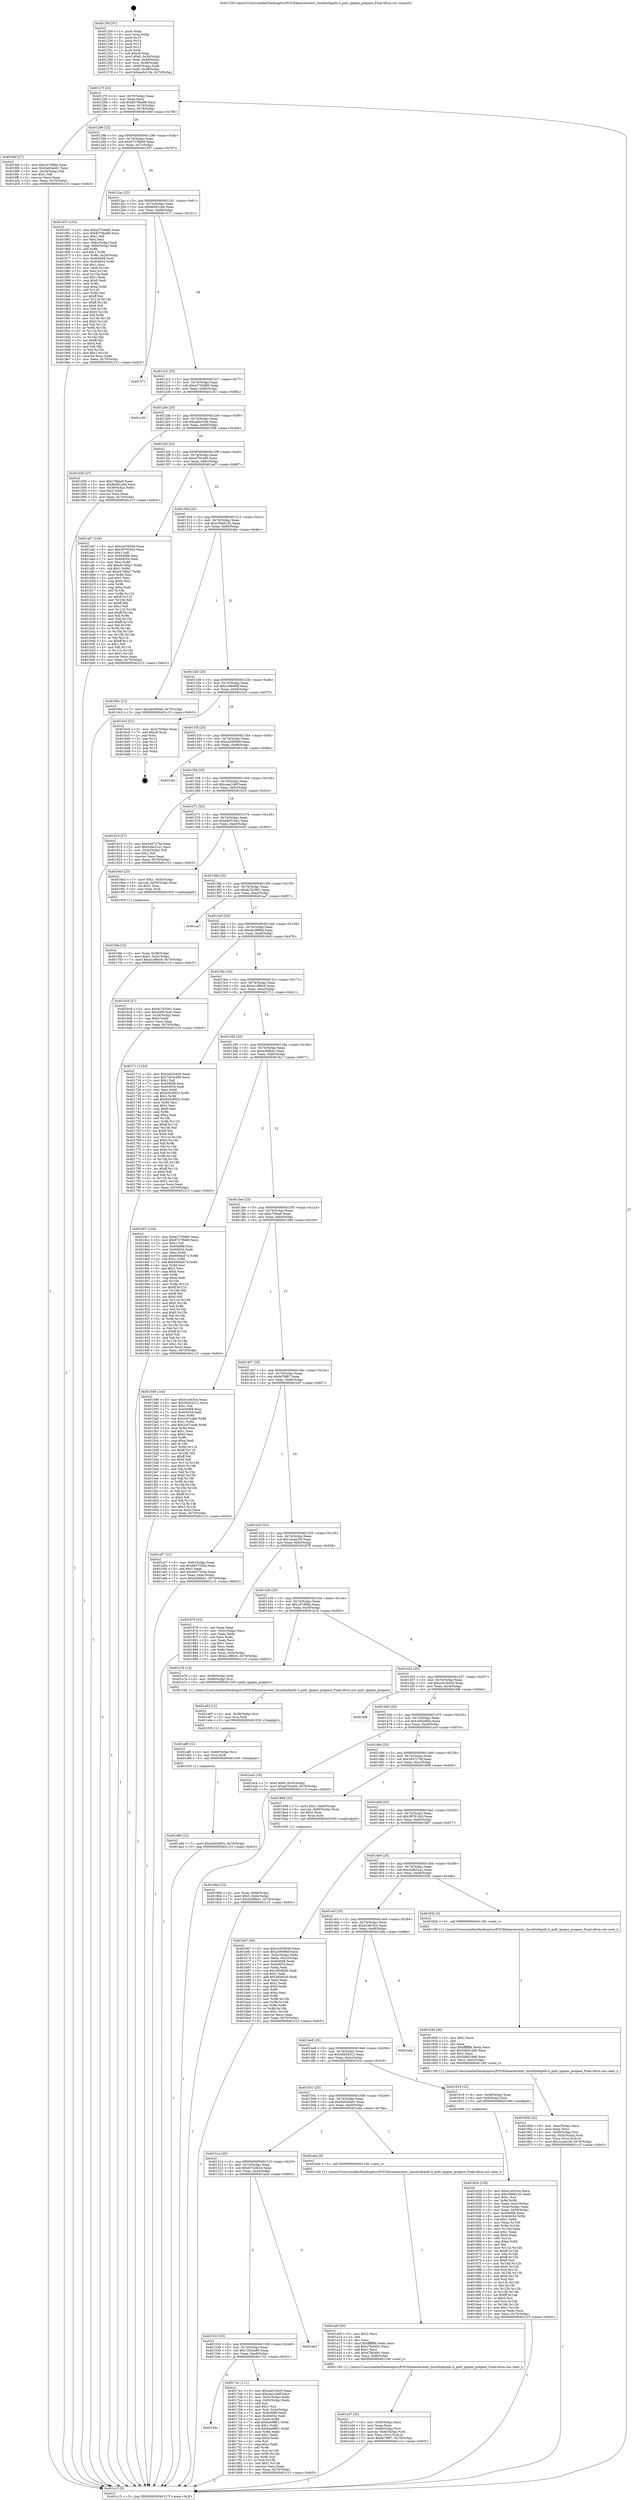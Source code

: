 digraph "0x401250" {
  label = "0x401250 (/mnt/c/Users/mathe/Desktop/tcc/POCII/binaries/extr_linuxfsnfspnfs.h_pnfs_lgopen_prepare_Final-ollvm.out::main(0))"
  labelloc = "t"
  node[shape=record]

  Entry [label="",width=0.3,height=0.3,shape=circle,fillcolor=black,style=filled]
  "0x40127f" [label="{
     0x40127f [23]\l
     | [instrs]\l
     &nbsp;&nbsp;0x40127f \<+3\>: mov -0x70(%rbp),%eax\l
     &nbsp;&nbsp;0x401282 \<+2\>: mov %eax,%ecx\l
     &nbsp;&nbsp;0x401284 \<+6\>: sub $0x8379ba98,%ecx\l
     &nbsp;&nbsp;0x40128a \<+3\>: mov %eax,-0x74(%rbp)\l
     &nbsp;&nbsp;0x40128d \<+3\>: mov %ecx,-0x78(%rbp)\l
     &nbsp;&nbsp;0x401290 \<+6\>: je 00000000004019ef \<main+0x79f\>\l
  }"]
  "0x4019ef" [label="{
     0x4019ef [27]\l
     | [instrs]\l
     &nbsp;&nbsp;0x4019ef \<+5\>: mov $0x1d7dfbfe,%eax\l
     &nbsp;&nbsp;0x4019f4 \<+5\>: mov $0x5a63edd1,%ecx\l
     &nbsp;&nbsp;0x4019f9 \<+3\>: mov -0x2d(%rbp),%dl\l
     &nbsp;&nbsp;0x4019fc \<+3\>: test $0x1,%dl\l
     &nbsp;&nbsp;0x4019ff \<+3\>: cmovne %ecx,%eax\l
     &nbsp;&nbsp;0x401a02 \<+3\>: mov %eax,-0x70(%rbp)\l
     &nbsp;&nbsp;0x401a05 \<+5\>: jmp 0000000000401c15 \<main+0x9c5\>\l
  }"]
  "0x401296" [label="{
     0x401296 [22]\l
     | [instrs]\l
     &nbsp;&nbsp;0x401296 \<+5\>: jmp 000000000040129b \<main+0x4b\>\l
     &nbsp;&nbsp;0x40129b \<+3\>: mov -0x74(%rbp),%eax\l
     &nbsp;&nbsp;0x40129e \<+5\>: sub $0x87378b69,%eax\l
     &nbsp;&nbsp;0x4012a3 \<+3\>: mov %eax,-0x7c(%rbp)\l
     &nbsp;&nbsp;0x4012a6 \<+6\>: je 0000000000401957 \<main+0x707\>\l
  }"]
  Exit [label="",width=0.3,height=0.3,shape=circle,fillcolor=black,style=filled,peripheries=2]
  "0x401957" [label="{
     0x401957 [152]\l
     | [instrs]\l
     &nbsp;&nbsp;0x401957 \<+5\>: mov $0xa3750d85,%eax\l
     &nbsp;&nbsp;0x40195c \<+5\>: mov $0x8379ba98,%ecx\l
     &nbsp;&nbsp;0x401961 \<+2\>: mov $0x1,%dl\l
     &nbsp;&nbsp;0x401963 \<+2\>: xor %esi,%esi\l
     &nbsp;&nbsp;0x401965 \<+3\>: mov -0x6c(%rbp),%edi\l
     &nbsp;&nbsp;0x401968 \<+3\>: cmp -0x60(%rbp),%edi\l
     &nbsp;&nbsp;0x40196b \<+4\>: setl %r8b\l
     &nbsp;&nbsp;0x40196f \<+4\>: and $0x1,%r8b\l
     &nbsp;&nbsp;0x401973 \<+4\>: mov %r8b,-0x2d(%rbp)\l
     &nbsp;&nbsp;0x401977 \<+7\>: mov 0x404068,%edi\l
     &nbsp;&nbsp;0x40197e \<+8\>: mov 0x404054,%r9d\l
     &nbsp;&nbsp;0x401986 \<+3\>: sub $0x1,%esi\l
     &nbsp;&nbsp;0x401989 \<+3\>: mov %edi,%r10d\l
     &nbsp;&nbsp;0x40198c \<+3\>: add %esi,%r10d\l
     &nbsp;&nbsp;0x40198f \<+4\>: imul %r10d,%edi\l
     &nbsp;&nbsp;0x401993 \<+3\>: and $0x1,%edi\l
     &nbsp;&nbsp;0x401996 \<+3\>: cmp $0x0,%edi\l
     &nbsp;&nbsp;0x401999 \<+4\>: sete %r8b\l
     &nbsp;&nbsp;0x40199d \<+4\>: cmp $0xa,%r9d\l
     &nbsp;&nbsp;0x4019a1 \<+4\>: setl %r11b\l
     &nbsp;&nbsp;0x4019a5 \<+3\>: mov %r8b,%bl\l
     &nbsp;&nbsp;0x4019a8 \<+3\>: xor $0xff,%bl\l
     &nbsp;&nbsp;0x4019ab \<+3\>: mov %r11b,%r14b\l
     &nbsp;&nbsp;0x4019ae \<+4\>: xor $0xff,%r14b\l
     &nbsp;&nbsp;0x4019b2 \<+3\>: xor $0x0,%dl\l
     &nbsp;&nbsp;0x4019b5 \<+3\>: mov %bl,%r15b\l
     &nbsp;&nbsp;0x4019b8 \<+4\>: and $0x0,%r15b\l
     &nbsp;&nbsp;0x4019bc \<+3\>: and %dl,%r8b\l
     &nbsp;&nbsp;0x4019bf \<+3\>: mov %r14b,%r12b\l
     &nbsp;&nbsp;0x4019c2 \<+4\>: and $0x0,%r12b\l
     &nbsp;&nbsp;0x4019c6 \<+3\>: and %dl,%r11b\l
     &nbsp;&nbsp;0x4019c9 \<+3\>: or %r8b,%r15b\l
     &nbsp;&nbsp;0x4019cc \<+3\>: or %r11b,%r12b\l
     &nbsp;&nbsp;0x4019cf \<+3\>: xor %r12b,%r15b\l
     &nbsp;&nbsp;0x4019d2 \<+3\>: or %r14b,%bl\l
     &nbsp;&nbsp;0x4019d5 \<+3\>: xor $0xff,%bl\l
     &nbsp;&nbsp;0x4019d8 \<+3\>: or $0x0,%dl\l
     &nbsp;&nbsp;0x4019db \<+2\>: and %dl,%bl\l
     &nbsp;&nbsp;0x4019dd \<+3\>: or %bl,%r15b\l
     &nbsp;&nbsp;0x4019e0 \<+4\>: test $0x1,%r15b\l
     &nbsp;&nbsp;0x4019e4 \<+3\>: cmovne %ecx,%eax\l
     &nbsp;&nbsp;0x4019e7 \<+3\>: mov %eax,-0x70(%rbp)\l
     &nbsp;&nbsp;0x4019ea \<+5\>: jmp 0000000000401c15 \<main+0x9c5\>\l
  }"]
  "0x4012ac" [label="{
     0x4012ac [22]\l
     | [instrs]\l
     &nbsp;&nbsp;0x4012ac \<+5\>: jmp 00000000004012b1 \<main+0x61\>\l
     &nbsp;&nbsp;0x4012b1 \<+3\>: mov -0x74(%rbp),%eax\l
     &nbsp;&nbsp;0x4012b4 \<+5\>: sub $0x8e581cbd,%eax\l
     &nbsp;&nbsp;0x4012b9 \<+3\>: mov %eax,-0x80(%rbp)\l
     &nbsp;&nbsp;0x4012bc \<+6\>: je 0000000000401571 \<main+0x321\>\l
  }"]
  "0x401a9b" [label="{
     0x401a9b [12]\l
     | [instrs]\l
     &nbsp;&nbsp;0x401a9b \<+7\>: movl $0x2e92d65e,-0x70(%rbp)\l
     &nbsp;&nbsp;0x401aa2 \<+5\>: jmp 0000000000401c15 \<main+0x9c5\>\l
  }"]
  "0x401571" [label="{
     0x401571\l
  }", style=dashed]
  "0x4012c2" [label="{
     0x4012c2 [25]\l
     | [instrs]\l
     &nbsp;&nbsp;0x4012c2 \<+5\>: jmp 00000000004012c7 \<main+0x77\>\l
     &nbsp;&nbsp;0x4012c7 \<+3\>: mov -0x74(%rbp),%eax\l
     &nbsp;&nbsp;0x4012ca \<+5\>: sub $0xa3750d85,%eax\l
     &nbsp;&nbsp;0x4012cf \<+6\>: mov %eax,-0x84(%rbp)\l
     &nbsp;&nbsp;0x4012d5 \<+6\>: je 0000000000401c02 \<main+0x9b2\>\l
  }"]
  "0x401a8f" [label="{
     0x401a8f [12]\l
     | [instrs]\l
     &nbsp;&nbsp;0x401a8f \<+4\>: mov -0x68(%rbp),%rsi\l
     &nbsp;&nbsp;0x401a93 \<+3\>: mov %rsi,%rdi\l
     &nbsp;&nbsp;0x401a96 \<+5\>: call 0000000000401030 \<free@plt\>\l
     | [calls]\l
     &nbsp;&nbsp;0x401030 \{1\} (unknown)\l
  }"]
  "0x401c02" [label="{
     0x401c02\l
  }", style=dashed]
  "0x4012db" [label="{
     0x4012db [25]\l
     | [instrs]\l
     &nbsp;&nbsp;0x4012db \<+5\>: jmp 00000000004012e0 \<main+0x90\>\l
     &nbsp;&nbsp;0x4012e0 \<+3\>: mov -0x74(%rbp),%eax\l
     &nbsp;&nbsp;0x4012e3 \<+5\>: sub $0xae0c01fa,%eax\l
     &nbsp;&nbsp;0x4012e8 \<+6\>: mov %eax,-0x88(%rbp)\l
     &nbsp;&nbsp;0x4012ee \<+6\>: je 0000000000401556 \<main+0x306\>\l
  }"]
  "0x401a83" [label="{
     0x401a83 [12]\l
     | [instrs]\l
     &nbsp;&nbsp;0x401a83 \<+4\>: mov -0x58(%rbp),%rsi\l
     &nbsp;&nbsp;0x401a87 \<+3\>: mov %rsi,%rdi\l
     &nbsp;&nbsp;0x401a8a \<+5\>: call 0000000000401030 \<free@plt\>\l
     | [calls]\l
     &nbsp;&nbsp;0x401030 \{1\} (unknown)\l
  }"]
  "0x401556" [label="{
     0x401556 [27]\l
     | [instrs]\l
     &nbsp;&nbsp;0x401556 \<+5\>: mov $0xc7fdea9,%eax\l
     &nbsp;&nbsp;0x40155b \<+5\>: mov $0x8e581cbd,%ecx\l
     &nbsp;&nbsp;0x401560 \<+3\>: mov -0x38(%rbp),%edx\l
     &nbsp;&nbsp;0x401563 \<+3\>: cmp $0x2,%edx\l
     &nbsp;&nbsp;0x401566 \<+3\>: cmovne %ecx,%eax\l
     &nbsp;&nbsp;0x401569 \<+3\>: mov %eax,-0x70(%rbp)\l
     &nbsp;&nbsp;0x40156c \<+5\>: jmp 0000000000401c15 \<main+0x9c5\>\l
  }"]
  "0x4012f4" [label="{
     0x4012f4 [25]\l
     | [instrs]\l
     &nbsp;&nbsp;0x4012f4 \<+5\>: jmp 00000000004012f9 \<main+0xa9\>\l
     &nbsp;&nbsp;0x4012f9 \<+3\>: mov -0x74(%rbp),%eax\l
     &nbsp;&nbsp;0x4012fc \<+5\>: sub $0xaf76c440,%eax\l
     &nbsp;&nbsp;0x401301 \<+6\>: mov %eax,-0x8c(%rbp)\l
     &nbsp;&nbsp;0x401307 \<+6\>: je 0000000000401ad7 \<main+0x887\>\l
  }"]
  "0x401c15" [label="{
     0x401c15 [5]\l
     | [instrs]\l
     &nbsp;&nbsp;0x401c15 \<+5\>: jmp 000000000040127f \<main+0x2f\>\l
  }"]
  "0x401250" [label="{
     0x401250 [47]\l
     | [instrs]\l
     &nbsp;&nbsp;0x401250 \<+1\>: push %rbp\l
     &nbsp;&nbsp;0x401251 \<+3\>: mov %rsp,%rbp\l
     &nbsp;&nbsp;0x401254 \<+2\>: push %r15\l
     &nbsp;&nbsp;0x401256 \<+2\>: push %r14\l
     &nbsp;&nbsp;0x401258 \<+2\>: push %r13\l
     &nbsp;&nbsp;0x40125a \<+2\>: push %r12\l
     &nbsp;&nbsp;0x40125c \<+1\>: push %rbx\l
     &nbsp;&nbsp;0x40125d \<+7\>: sub $0xc8,%rsp\l
     &nbsp;&nbsp;0x401264 \<+7\>: movl $0x0,-0x3c(%rbp)\l
     &nbsp;&nbsp;0x40126b \<+3\>: mov %edi,-0x40(%rbp)\l
     &nbsp;&nbsp;0x40126e \<+4\>: mov %rsi,-0x48(%rbp)\l
     &nbsp;&nbsp;0x401272 \<+3\>: mov -0x40(%rbp),%edi\l
     &nbsp;&nbsp;0x401275 \<+3\>: mov %edi,-0x38(%rbp)\l
     &nbsp;&nbsp;0x401278 \<+7\>: movl $0xae0c01fa,-0x70(%rbp)\l
  }"]
  "0x401a37" [label="{
     0x401a37 [32]\l
     | [instrs]\l
     &nbsp;&nbsp;0x401a37 \<+6\>: mov -0xf0(%rbp),%ecx\l
     &nbsp;&nbsp;0x401a3d \<+3\>: imul %eax,%ecx\l
     &nbsp;&nbsp;0x401a40 \<+4\>: mov -0x68(%rbp),%rsi\l
     &nbsp;&nbsp;0x401a44 \<+4\>: movslq -0x6c(%rbp),%rdi\l
     &nbsp;&nbsp;0x401a48 \<+3\>: mov %ecx,(%rsi,%rdi,4)\l
     &nbsp;&nbsp;0x401a4b \<+7\>: movl $0xfe79f87,-0x70(%rbp)\l
     &nbsp;&nbsp;0x401a52 \<+5\>: jmp 0000000000401c15 \<main+0x9c5\>\l
  }"]
  "0x401ad7" [label="{
     0x401ad7 [144]\l
     | [instrs]\l
     &nbsp;&nbsp;0x401ad7 \<+5\>: mov $0xce559549,%eax\l
     &nbsp;&nbsp;0x401adc \<+5\>: mov $0x397810c0,%ecx\l
     &nbsp;&nbsp;0x401ae1 \<+2\>: mov $0x1,%dl\l
     &nbsp;&nbsp;0x401ae3 \<+7\>: mov 0x404068,%esi\l
     &nbsp;&nbsp;0x401aea \<+7\>: mov 0x404054,%edi\l
     &nbsp;&nbsp;0x401af1 \<+3\>: mov %esi,%r8d\l
     &nbsp;&nbsp;0x401af4 \<+7\>: add $0xcb7efda7,%r8d\l
     &nbsp;&nbsp;0x401afb \<+4\>: sub $0x1,%r8d\l
     &nbsp;&nbsp;0x401aff \<+7\>: sub $0xcb7efda7,%r8d\l
     &nbsp;&nbsp;0x401b06 \<+4\>: imul %r8d,%esi\l
     &nbsp;&nbsp;0x401b0a \<+3\>: and $0x1,%esi\l
     &nbsp;&nbsp;0x401b0d \<+3\>: cmp $0x0,%esi\l
     &nbsp;&nbsp;0x401b10 \<+4\>: sete %r9b\l
     &nbsp;&nbsp;0x401b14 \<+3\>: cmp $0xa,%edi\l
     &nbsp;&nbsp;0x401b17 \<+4\>: setl %r10b\l
     &nbsp;&nbsp;0x401b1b \<+3\>: mov %r9b,%r11b\l
     &nbsp;&nbsp;0x401b1e \<+4\>: xor $0xff,%r11b\l
     &nbsp;&nbsp;0x401b22 \<+3\>: mov %r10b,%bl\l
     &nbsp;&nbsp;0x401b25 \<+3\>: xor $0xff,%bl\l
     &nbsp;&nbsp;0x401b28 \<+3\>: xor $0x1,%dl\l
     &nbsp;&nbsp;0x401b2b \<+3\>: mov %r11b,%r14b\l
     &nbsp;&nbsp;0x401b2e \<+4\>: and $0xff,%r14b\l
     &nbsp;&nbsp;0x401b32 \<+3\>: and %dl,%r9b\l
     &nbsp;&nbsp;0x401b35 \<+3\>: mov %bl,%r15b\l
     &nbsp;&nbsp;0x401b38 \<+4\>: and $0xff,%r15b\l
     &nbsp;&nbsp;0x401b3c \<+3\>: and %dl,%r10b\l
     &nbsp;&nbsp;0x401b3f \<+3\>: or %r9b,%r14b\l
     &nbsp;&nbsp;0x401b42 \<+3\>: or %r10b,%r15b\l
     &nbsp;&nbsp;0x401b45 \<+3\>: xor %r15b,%r14b\l
     &nbsp;&nbsp;0x401b48 \<+3\>: or %bl,%r11b\l
     &nbsp;&nbsp;0x401b4b \<+4\>: xor $0xff,%r11b\l
     &nbsp;&nbsp;0x401b4f \<+3\>: or $0x1,%dl\l
     &nbsp;&nbsp;0x401b52 \<+3\>: and %dl,%r11b\l
     &nbsp;&nbsp;0x401b55 \<+3\>: or %r11b,%r14b\l
     &nbsp;&nbsp;0x401b58 \<+4\>: test $0x1,%r14b\l
     &nbsp;&nbsp;0x401b5c \<+3\>: cmovne %ecx,%eax\l
     &nbsp;&nbsp;0x401b5f \<+3\>: mov %eax,-0x70(%rbp)\l
     &nbsp;&nbsp;0x401b62 \<+5\>: jmp 0000000000401c15 \<main+0x9c5\>\l
  }"]
  "0x40130d" [label="{
     0x40130d [25]\l
     | [instrs]\l
     &nbsp;&nbsp;0x40130d \<+5\>: jmp 0000000000401312 \<main+0xc2\>\l
     &nbsp;&nbsp;0x401312 \<+3\>: mov -0x74(%rbp),%eax\l
     &nbsp;&nbsp;0x401315 \<+5\>: sub $0xc56b61d2,%eax\l
     &nbsp;&nbsp;0x40131a \<+6\>: mov %eax,-0x90(%rbp)\l
     &nbsp;&nbsp;0x401320 \<+6\>: je 00000000004016bc \<main+0x46c\>\l
  }"]
  "0x401a0f" [label="{
     0x401a0f [40]\l
     | [instrs]\l
     &nbsp;&nbsp;0x401a0f \<+5\>: mov $0x2,%ecx\l
     &nbsp;&nbsp;0x401a14 \<+1\>: cltd\l
     &nbsp;&nbsp;0x401a15 \<+2\>: idiv %ecx\l
     &nbsp;&nbsp;0x401a17 \<+6\>: imul $0xfffffffe,%edx,%ecx\l
     &nbsp;&nbsp;0x401a1d \<+6\>: sub $0xe7fa0491,%ecx\l
     &nbsp;&nbsp;0x401a23 \<+3\>: add $0x1,%ecx\l
     &nbsp;&nbsp;0x401a26 \<+6\>: add $0xe7fa0491,%ecx\l
     &nbsp;&nbsp;0x401a2c \<+6\>: mov %ecx,-0xf0(%rbp)\l
     &nbsp;&nbsp;0x401a32 \<+5\>: call 0000000000401160 \<next_i\>\l
     | [calls]\l
     &nbsp;&nbsp;0x401160 \{1\} (/mnt/c/Users/mathe/Desktop/tcc/POCII/binaries/extr_linuxfsnfspnfs.h_pnfs_lgopen_prepare_Final-ollvm.out::next_i)\l
  }"]
  "0x4016bc" [label="{
     0x4016bc [12]\l
     | [instrs]\l
     &nbsp;&nbsp;0x4016bc \<+7\>: movl $0xddc98f4d,-0x70(%rbp)\l
     &nbsp;&nbsp;0x4016c3 \<+5\>: jmp 0000000000401c15 \<main+0x9c5\>\l
  }"]
  "0x401326" [label="{
     0x401326 [25]\l
     | [instrs]\l
     &nbsp;&nbsp;0x401326 \<+5\>: jmp 000000000040132b \<main+0xdb\>\l
     &nbsp;&nbsp;0x40132b \<+3\>: mov -0x74(%rbp),%eax\l
     &nbsp;&nbsp;0x40132e \<+5\>: sub $0xcc0608df,%eax\l
     &nbsp;&nbsp;0x401333 \<+6\>: mov %eax,-0x94(%rbp)\l
     &nbsp;&nbsp;0x401339 \<+6\>: je 0000000000401bc5 \<main+0x975\>\l
  }"]
  "0x4018b0" [label="{
     0x4018b0 [23]\l
     | [instrs]\l
     &nbsp;&nbsp;0x4018b0 \<+4\>: mov %rax,-0x68(%rbp)\l
     &nbsp;&nbsp;0x4018b4 \<+7\>: movl $0x0,-0x6c(%rbp)\l
     &nbsp;&nbsp;0x4018bb \<+7\>: movl $0x4286b41,-0x70(%rbp)\l
     &nbsp;&nbsp;0x4018c2 \<+5\>: jmp 0000000000401c15 \<main+0x9c5\>\l
  }"]
  "0x401bc5" [label="{
     0x401bc5 [21]\l
     | [instrs]\l
     &nbsp;&nbsp;0x401bc5 \<+3\>: mov -0x2c(%rbp),%eax\l
     &nbsp;&nbsp;0x401bc8 \<+7\>: add $0xc8,%rsp\l
     &nbsp;&nbsp;0x401bcf \<+1\>: pop %rbx\l
     &nbsp;&nbsp;0x401bd0 \<+2\>: pop %r12\l
     &nbsp;&nbsp;0x401bd2 \<+2\>: pop %r13\l
     &nbsp;&nbsp;0x401bd4 \<+2\>: pop %r14\l
     &nbsp;&nbsp;0x401bd6 \<+2\>: pop %r15\l
     &nbsp;&nbsp;0x401bd8 \<+1\>: pop %rbp\l
     &nbsp;&nbsp;0x401bd9 \<+1\>: ret\l
  }"]
  "0x40133f" [label="{
     0x40133f [25]\l
     | [instrs]\l
     &nbsp;&nbsp;0x40133f \<+5\>: jmp 0000000000401344 \<main+0xf4\>\l
     &nbsp;&nbsp;0x401344 \<+3\>: mov -0x74(%rbp),%eax\l
     &nbsp;&nbsp;0x401347 \<+5\>: sub $0xce559549,%eax\l
     &nbsp;&nbsp;0x40134c \<+6\>: mov %eax,-0x98(%rbp)\l
     &nbsp;&nbsp;0x401352 \<+6\>: je 0000000000401c0e \<main+0x9be\>\l
  }"]
  "0x401858" [label="{
     0x401858 [32]\l
     | [instrs]\l
     &nbsp;&nbsp;0x401858 \<+6\>: mov -0xec(%rbp),%ecx\l
     &nbsp;&nbsp;0x40185e \<+3\>: imul %eax,%ecx\l
     &nbsp;&nbsp;0x401861 \<+4\>: mov -0x58(%rbp),%rsi\l
     &nbsp;&nbsp;0x401865 \<+4\>: movslq -0x5c(%rbp),%rdi\l
     &nbsp;&nbsp;0x401869 \<+3\>: mov %ecx,(%rsi,%rdi,4)\l
     &nbsp;&nbsp;0x40186c \<+7\>: movl $0x1acea1fd,-0x70(%rbp)\l
     &nbsp;&nbsp;0x401873 \<+5\>: jmp 0000000000401c15 \<main+0x9c5\>\l
  }"]
  "0x401c0e" [label="{
     0x401c0e\l
  }", style=dashed]
  "0x401358" [label="{
     0x401358 [25]\l
     | [instrs]\l
     &nbsp;&nbsp;0x401358 \<+5\>: jmp 000000000040135d \<main+0x10d\>\l
     &nbsp;&nbsp;0x40135d \<+3\>: mov -0x74(%rbp),%eax\l
     &nbsp;&nbsp;0x401360 \<+5\>: sub $0xceac248f,%eax\l
     &nbsp;&nbsp;0x401365 \<+6\>: mov %eax,-0x9c(%rbp)\l
     &nbsp;&nbsp;0x40136b \<+6\>: je 0000000000401810 \<main+0x5c0\>\l
  }"]
  "0x401830" [label="{
     0x401830 [40]\l
     | [instrs]\l
     &nbsp;&nbsp;0x401830 \<+5\>: mov $0x2,%ecx\l
     &nbsp;&nbsp;0x401835 \<+1\>: cltd\l
     &nbsp;&nbsp;0x401836 \<+2\>: idiv %ecx\l
     &nbsp;&nbsp;0x401838 \<+6\>: imul $0xfffffffe,%edx,%ecx\l
     &nbsp;&nbsp;0x40183e \<+6\>: add $0x5db01a96,%ecx\l
     &nbsp;&nbsp;0x401844 \<+3\>: add $0x1,%ecx\l
     &nbsp;&nbsp;0x401847 \<+6\>: sub $0x5db01a96,%ecx\l
     &nbsp;&nbsp;0x40184d \<+6\>: mov %ecx,-0xec(%rbp)\l
     &nbsp;&nbsp;0x401853 \<+5\>: call 0000000000401160 \<next_i\>\l
     | [calls]\l
     &nbsp;&nbsp;0x401160 \{1\} (/mnt/c/Users/mathe/Desktop/tcc/POCII/binaries/extr_linuxfsnfspnfs.h_pnfs_lgopen_prepare_Final-ollvm.out::next_i)\l
  }"]
  "0x401810" [label="{
     0x401810 [27]\l
     | [instrs]\l
     &nbsp;&nbsp;0x401810 \<+5\>: mov $0x344727bf,%eax\l
     &nbsp;&nbsp;0x401815 \<+5\>: mov $0x3c8e51a1,%ecx\l
     &nbsp;&nbsp;0x40181a \<+3\>: mov -0x2e(%rbp),%dl\l
     &nbsp;&nbsp;0x40181d \<+3\>: test $0x1,%dl\l
     &nbsp;&nbsp;0x401820 \<+3\>: cmovne %ecx,%eax\l
     &nbsp;&nbsp;0x401823 \<+3\>: mov %eax,-0x70(%rbp)\l
     &nbsp;&nbsp;0x401826 \<+5\>: jmp 0000000000401c15 \<main+0x9c5\>\l
  }"]
  "0x401371" [label="{
     0x401371 [25]\l
     | [instrs]\l
     &nbsp;&nbsp;0x401371 \<+5\>: jmp 0000000000401376 \<main+0x126\>\l
     &nbsp;&nbsp;0x401376 \<+3\>: mov -0x74(%rbp),%eax\l
     &nbsp;&nbsp;0x401379 \<+5\>: sub $0xd4051be2,%eax\l
     &nbsp;&nbsp;0x40137e \<+6\>: mov %eax,-0xa0(%rbp)\l
     &nbsp;&nbsp;0x401384 \<+6\>: je 00000000004016e3 \<main+0x493\>\l
  }"]
  "0x40154c" [label="{
     0x40154c\l
  }", style=dashed]
  "0x4016e3" [label="{
     0x4016e3 [23]\l
     | [instrs]\l
     &nbsp;&nbsp;0x4016e3 \<+7\>: movl $0x1,-0x50(%rbp)\l
     &nbsp;&nbsp;0x4016ea \<+4\>: movslq -0x50(%rbp),%rax\l
     &nbsp;&nbsp;0x4016ee \<+4\>: shl $0x2,%rax\l
     &nbsp;&nbsp;0x4016f2 \<+3\>: mov %rax,%rdi\l
     &nbsp;&nbsp;0x4016f5 \<+5\>: call 0000000000401050 \<malloc@plt\>\l
     | [calls]\l
     &nbsp;&nbsp;0x401050 \{1\} (unknown)\l
  }"]
  "0x40138a" [label="{
     0x40138a [25]\l
     | [instrs]\l
     &nbsp;&nbsp;0x40138a \<+5\>: jmp 000000000040138f \<main+0x13f\>\l
     &nbsp;&nbsp;0x40138f \<+3\>: mov -0x74(%rbp),%eax\l
     &nbsp;&nbsp;0x401392 \<+5\>: sub $0xdc7b3581,%eax\l
     &nbsp;&nbsp;0x401397 \<+6\>: mov %eax,-0xa4(%rbp)\l
     &nbsp;&nbsp;0x40139d \<+6\>: je 0000000000401aa7 \<main+0x857\>\l
  }"]
  "0x4017a1" [label="{
     0x4017a1 [111]\l
     | [instrs]\l
     &nbsp;&nbsp;0x4017a1 \<+5\>: mov $0x2a01b420,%eax\l
     &nbsp;&nbsp;0x4017a6 \<+5\>: mov $0xceac248f,%ecx\l
     &nbsp;&nbsp;0x4017ab \<+3\>: mov -0x5c(%rbp),%edx\l
     &nbsp;&nbsp;0x4017ae \<+3\>: cmp -0x50(%rbp),%edx\l
     &nbsp;&nbsp;0x4017b1 \<+4\>: setl %sil\l
     &nbsp;&nbsp;0x4017b5 \<+4\>: and $0x1,%sil\l
     &nbsp;&nbsp;0x4017b9 \<+4\>: mov %sil,-0x2e(%rbp)\l
     &nbsp;&nbsp;0x4017bd \<+7\>: mov 0x404068,%edx\l
     &nbsp;&nbsp;0x4017c4 \<+7\>: mov 0x404054,%edi\l
     &nbsp;&nbsp;0x4017cb \<+3\>: mov %edx,%r8d\l
     &nbsp;&nbsp;0x4017ce \<+7\>: add $0x6ae9ff01,%r8d\l
     &nbsp;&nbsp;0x4017d5 \<+4\>: sub $0x1,%r8d\l
     &nbsp;&nbsp;0x4017d9 \<+7\>: sub $0x6ae9ff01,%r8d\l
     &nbsp;&nbsp;0x4017e0 \<+4\>: imul %r8d,%edx\l
     &nbsp;&nbsp;0x4017e4 \<+3\>: and $0x1,%edx\l
     &nbsp;&nbsp;0x4017e7 \<+3\>: cmp $0x0,%edx\l
     &nbsp;&nbsp;0x4017ea \<+4\>: sete %sil\l
     &nbsp;&nbsp;0x4017ee \<+3\>: cmp $0xa,%edi\l
     &nbsp;&nbsp;0x4017f1 \<+4\>: setl %r9b\l
     &nbsp;&nbsp;0x4017f5 \<+3\>: mov %sil,%r10b\l
     &nbsp;&nbsp;0x4017f8 \<+3\>: and %r9b,%r10b\l
     &nbsp;&nbsp;0x4017fb \<+3\>: xor %r9b,%sil\l
     &nbsp;&nbsp;0x4017fe \<+3\>: or %sil,%r10b\l
     &nbsp;&nbsp;0x401801 \<+4\>: test $0x1,%r10b\l
     &nbsp;&nbsp;0x401805 \<+3\>: cmovne %ecx,%eax\l
     &nbsp;&nbsp;0x401808 \<+3\>: mov %eax,-0x70(%rbp)\l
     &nbsp;&nbsp;0x40180b \<+5\>: jmp 0000000000401c15 \<main+0x9c5\>\l
  }"]
  "0x401aa7" [label="{
     0x401aa7\l
  }", style=dashed]
  "0x4013a3" [label="{
     0x4013a3 [25]\l
     | [instrs]\l
     &nbsp;&nbsp;0x4013a3 \<+5\>: jmp 00000000004013a8 \<main+0x158\>\l
     &nbsp;&nbsp;0x4013a8 \<+3\>: mov -0x74(%rbp),%eax\l
     &nbsp;&nbsp;0x4013ab \<+5\>: sub $0xddc98f4d,%eax\l
     &nbsp;&nbsp;0x4013b0 \<+6\>: mov %eax,-0xa8(%rbp)\l
     &nbsp;&nbsp;0x4013b6 \<+6\>: je 00000000004016c8 \<main+0x478\>\l
  }"]
  "0x401533" [label="{
     0x401533 [25]\l
     | [instrs]\l
     &nbsp;&nbsp;0x401533 \<+5\>: jmp 0000000000401538 \<main+0x2e8\>\l
     &nbsp;&nbsp;0x401538 \<+3\>: mov -0x74(%rbp),%eax\l
     &nbsp;&nbsp;0x40153b \<+5\>: sub $0x7203ca86,%eax\l
     &nbsp;&nbsp;0x401540 \<+6\>: mov %eax,-0xe8(%rbp)\l
     &nbsp;&nbsp;0x401546 \<+6\>: je 00000000004017a1 \<main+0x551\>\l
  }"]
  "0x4016c8" [label="{
     0x4016c8 [27]\l
     | [instrs]\l
     &nbsp;&nbsp;0x4016c8 \<+5\>: mov $0xdc7b3581,%eax\l
     &nbsp;&nbsp;0x4016cd \<+5\>: mov $0xd4051be2,%ecx\l
     &nbsp;&nbsp;0x4016d2 \<+3\>: mov -0x34(%rbp),%edx\l
     &nbsp;&nbsp;0x4016d5 \<+3\>: cmp $0x0,%edx\l
     &nbsp;&nbsp;0x4016d8 \<+3\>: cmove %ecx,%eax\l
     &nbsp;&nbsp;0x4016db \<+3\>: mov %eax,-0x70(%rbp)\l
     &nbsp;&nbsp;0x4016de \<+5\>: jmp 0000000000401c15 \<main+0x9c5\>\l
  }"]
  "0x4013bc" [label="{
     0x4013bc [25]\l
     | [instrs]\l
     &nbsp;&nbsp;0x4013bc \<+5\>: jmp 00000000004013c1 \<main+0x171\>\l
     &nbsp;&nbsp;0x4013c1 \<+3\>: mov -0x74(%rbp),%eax\l
     &nbsp;&nbsp;0x4013c4 \<+5\>: sub $0xe1cf86c6,%eax\l
     &nbsp;&nbsp;0x4013c9 \<+6\>: mov %eax,-0xac(%rbp)\l
     &nbsp;&nbsp;0x4013cf \<+6\>: je 0000000000401711 \<main+0x4c1\>\l
  }"]
  "0x401ab3" [label="{
     0x401ab3\l
  }", style=dashed]
  "0x401711" [label="{
     0x401711 [144]\l
     | [instrs]\l
     &nbsp;&nbsp;0x401711 \<+5\>: mov $0x2a01b420,%eax\l
     &nbsp;&nbsp;0x401716 \<+5\>: mov $0x7203ca86,%ecx\l
     &nbsp;&nbsp;0x40171b \<+2\>: mov $0x1,%dl\l
     &nbsp;&nbsp;0x40171d \<+7\>: mov 0x404068,%esi\l
     &nbsp;&nbsp;0x401724 \<+7\>: mov 0x404054,%edi\l
     &nbsp;&nbsp;0x40172b \<+3\>: mov %esi,%r8d\l
     &nbsp;&nbsp;0x40172e \<+7\>: sub $0x820c8923,%r8d\l
     &nbsp;&nbsp;0x401735 \<+4\>: sub $0x1,%r8d\l
     &nbsp;&nbsp;0x401739 \<+7\>: add $0x820c8923,%r8d\l
     &nbsp;&nbsp;0x401740 \<+4\>: imul %r8d,%esi\l
     &nbsp;&nbsp;0x401744 \<+3\>: and $0x1,%esi\l
     &nbsp;&nbsp;0x401747 \<+3\>: cmp $0x0,%esi\l
     &nbsp;&nbsp;0x40174a \<+4\>: sete %r9b\l
     &nbsp;&nbsp;0x40174e \<+3\>: cmp $0xa,%edi\l
     &nbsp;&nbsp;0x401751 \<+4\>: setl %r10b\l
     &nbsp;&nbsp;0x401755 \<+3\>: mov %r9b,%r11b\l
     &nbsp;&nbsp;0x401758 \<+4\>: xor $0xff,%r11b\l
     &nbsp;&nbsp;0x40175c \<+3\>: mov %r10b,%bl\l
     &nbsp;&nbsp;0x40175f \<+3\>: xor $0xff,%bl\l
     &nbsp;&nbsp;0x401762 \<+3\>: xor $0x0,%dl\l
     &nbsp;&nbsp;0x401765 \<+3\>: mov %r11b,%r14b\l
     &nbsp;&nbsp;0x401768 \<+4\>: and $0x0,%r14b\l
     &nbsp;&nbsp;0x40176c \<+3\>: and %dl,%r9b\l
     &nbsp;&nbsp;0x40176f \<+3\>: mov %bl,%r15b\l
     &nbsp;&nbsp;0x401772 \<+4\>: and $0x0,%r15b\l
     &nbsp;&nbsp;0x401776 \<+3\>: and %dl,%r10b\l
     &nbsp;&nbsp;0x401779 \<+3\>: or %r9b,%r14b\l
     &nbsp;&nbsp;0x40177c \<+3\>: or %r10b,%r15b\l
     &nbsp;&nbsp;0x40177f \<+3\>: xor %r15b,%r14b\l
     &nbsp;&nbsp;0x401782 \<+3\>: or %bl,%r11b\l
     &nbsp;&nbsp;0x401785 \<+4\>: xor $0xff,%r11b\l
     &nbsp;&nbsp;0x401789 \<+3\>: or $0x0,%dl\l
     &nbsp;&nbsp;0x40178c \<+3\>: and %dl,%r11b\l
     &nbsp;&nbsp;0x40178f \<+3\>: or %r11b,%r14b\l
     &nbsp;&nbsp;0x401792 \<+4\>: test $0x1,%r14b\l
     &nbsp;&nbsp;0x401796 \<+3\>: cmovne %ecx,%eax\l
     &nbsp;&nbsp;0x401799 \<+3\>: mov %eax,-0x70(%rbp)\l
     &nbsp;&nbsp;0x40179c \<+5\>: jmp 0000000000401c15 \<main+0x9c5\>\l
  }"]
  "0x4013d5" [label="{
     0x4013d5 [25]\l
     | [instrs]\l
     &nbsp;&nbsp;0x4013d5 \<+5\>: jmp 00000000004013da \<main+0x18a\>\l
     &nbsp;&nbsp;0x4013da \<+3\>: mov -0x74(%rbp),%eax\l
     &nbsp;&nbsp;0x4013dd \<+5\>: sub $0x4286b41,%eax\l
     &nbsp;&nbsp;0x4013e2 \<+6\>: mov %eax,-0xb0(%rbp)\l
     &nbsp;&nbsp;0x4013e8 \<+6\>: je 00000000004018c7 \<main+0x677\>\l
  }"]
  "0x40151a" [label="{
     0x40151a [25]\l
     | [instrs]\l
     &nbsp;&nbsp;0x40151a \<+5\>: jmp 000000000040151f \<main+0x2cf\>\l
     &nbsp;&nbsp;0x40151f \<+3\>: mov -0x74(%rbp),%eax\l
     &nbsp;&nbsp;0x401522 \<+5\>: sub $0x657a3b1d,%eax\l
     &nbsp;&nbsp;0x401527 \<+6\>: mov %eax,-0xe4(%rbp)\l
     &nbsp;&nbsp;0x40152d \<+6\>: je 0000000000401ab3 \<main+0x863\>\l
  }"]
  "0x4018c7" [label="{
     0x4018c7 [144]\l
     | [instrs]\l
     &nbsp;&nbsp;0x4018c7 \<+5\>: mov $0xa3750d85,%eax\l
     &nbsp;&nbsp;0x4018cc \<+5\>: mov $0x87378b69,%ecx\l
     &nbsp;&nbsp;0x4018d1 \<+2\>: mov $0x1,%dl\l
     &nbsp;&nbsp;0x4018d3 \<+7\>: mov 0x404068,%esi\l
     &nbsp;&nbsp;0x4018da \<+7\>: mov 0x404054,%edi\l
     &nbsp;&nbsp;0x4018e1 \<+3\>: mov %esi,%r8d\l
     &nbsp;&nbsp;0x4018e4 \<+7\>: sub $0x600da474,%r8d\l
     &nbsp;&nbsp;0x4018eb \<+4\>: sub $0x1,%r8d\l
     &nbsp;&nbsp;0x4018ef \<+7\>: add $0x600da474,%r8d\l
     &nbsp;&nbsp;0x4018f6 \<+4\>: imul %r8d,%esi\l
     &nbsp;&nbsp;0x4018fa \<+3\>: and $0x1,%esi\l
     &nbsp;&nbsp;0x4018fd \<+3\>: cmp $0x0,%esi\l
     &nbsp;&nbsp;0x401900 \<+4\>: sete %r9b\l
     &nbsp;&nbsp;0x401904 \<+3\>: cmp $0xa,%edi\l
     &nbsp;&nbsp;0x401907 \<+4\>: setl %r10b\l
     &nbsp;&nbsp;0x40190b \<+3\>: mov %r9b,%r11b\l
     &nbsp;&nbsp;0x40190e \<+4\>: xor $0xff,%r11b\l
     &nbsp;&nbsp;0x401912 \<+3\>: mov %r10b,%bl\l
     &nbsp;&nbsp;0x401915 \<+3\>: xor $0xff,%bl\l
     &nbsp;&nbsp;0x401918 \<+3\>: xor $0x0,%dl\l
     &nbsp;&nbsp;0x40191b \<+3\>: mov %r11b,%r14b\l
     &nbsp;&nbsp;0x40191e \<+4\>: and $0x0,%r14b\l
     &nbsp;&nbsp;0x401922 \<+3\>: and %dl,%r9b\l
     &nbsp;&nbsp;0x401925 \<+3\>: mov %bl,%r15b\l
     &nbsp;&nbsp;0x401928 \<+4\>: and $0x0,%r15b\l
     &nbsp;&nbsp;0x40192c \<+3\>: and %dl,%r10b\l
     &nbsp;&nbsp;0x40192f \<+3\>: or %r9b,%r14b\l
     &nbsp;&nbsp;0x401932 \<+3\>: or %r10b,%r15b\l
     &nbsp;&nbsp;0x401935 \<+3\>: xor %r15b,%r14b\l
     &nbsp;&nbsp;0x401938 \<+3\>: or %bl,%r11b\l
     &nbsp;&nbsp;0x40193b \<+4\>: xor $0xff,%r11b\l
     &nbsp;&nbsp;0x40193f \<+3\>: or $0x0,%dl\l
     &nbsp;&nbsp;0x401942 \<+3\>: and %dl,%r11b\l
     &nbsp;&nbsp;0x401945 \<+3\>: or %r11b,%r14b\l
     &nbsp;&nbsp;0x401948 \<+4\>: test $0x1,%r14b\l
     &nbsp;&nbsp;0x40194c \<+3\>: cmovne %ecx,%eax\l
     &nbsp;&nbsp;0x40194f \<+3\>: mov %eax,-0x70(%rbp)\l
     &nbsp;&nbsp;0x401952 \<+5\>: jmp 0000000000401c15 \<main+0x9c5\>\l
  }"]
  "0x4013ee" [label="{
     0x4013ee [25]\l
     | [instrs]\l
     &nbsp;&nbsp;0x4013ee \<+5\>: jmp 00000000004013f3 \<main+0x1a3\>\l
     &nbsp;&nbsp;0x4013f3 \<+3\>: mov -0x74(%rbp),%eax\l
     &nbsp;&nbsp;0x4013f6 \<+5\>: sub $0xc7fdea9,%eax\l
     &nbsp;&nbsp;0x4013fb \<+6\>: mov %eax,-0xb4(%rbp)\l
     &nbsp;&nbsp;0x401401 \<+6\>: je 0000000000401589 \<main+0x339\>\l
  }"]
  "0x401a0a" [label="{
     0x401a0a [5]\l
     | [instrs]\l
     &nbsp;&nbsp;0x401a0a \<+5\>: call 0000000000401160 \<next_i\>\l
     | [calls]\l
     &nbsp;&nbsp;0x401160 \{1\} (/mnt/c/Users/mathe/Desktop/tcc/POCII/binaries/extr_linuxfsnfspnfs.h_pnfs_lgopen_prepare_Final-ollvm.out::next_i)\l
  }"]
  "0x401589" [label="{
     0x401589 [144]\l
     | [instrs]\l
     &nbsp;&nbsp;0x401589 \<+5\>: mov $0x41e0c5ce,%eax\l
     &nbsp;&nbsp;0x40158e \<+5\>: mov $0x56d34312,%ecx\l
     &nbsp;&nbsp;0x401593 \<+2\>: mov $0x1,%dl\l
     &nbsp;&nbsp;0x401595 \<+7\>: mov 0x404068,%esi\l
     &nbsp;&nbsp;0x40159c \<+7\>: mov 0x404054,%edi\l
     &nbsp;&nbsp;0x4015a3 \<+3\>: mov %esi,%r8d\l
     &nbsp;&nbsp;0x4015a6 \<+7\>: sub $0x2c67cabb,%r8d\l
     &nbsp;&nbsp;0x4015ad \<+4\>: sub $0x1,%r8d\l
     &nbsp;&nbsp;0x4015b1 \<+7\>: add $0x2c67cabb,%r8d\l
     &nbsp;&nbsp;0x4015b8 \<+4\>: imul %r8d,%esi\l
     &nbsp;&nbsp;0x4015bc \<+3\>: and $0x1,%esi\l
     &nbsp;&nbsp;0x4015bf \<+3\>: cmp $0x0,%esi\l
     &nbsp;&nbsp;0x4015c2 \<+4\>: sete %r9b\l
     &nbsp;&nbsp;0x4015c6 \<+3\>: cmp $0xa,%edi\l
     &nbsp;&nbsp;0x4015c9 \<+4\>: setl %r10b\l
     &nbsp;&nbsp;0x4015cd \<+3\>: mov %r9b,%r11b\l
     &nbsp;&nbsp;0x4015d0 \<+4\>: xor $0xff,%r11b\l
     &nbsp;&nbsp;0x4015d4 \<+3\>: mov %r10b,%bl\l
     &nbsp;&nbsp;0x4015d7 \<+3\>: xor $0xff,%bl\l
     &nbsp;&nbsp;0x4015da \<+3\>: xor $0x0,%dl\l
     &nbsp;&nbsp;0x4015dd \<+3\>: mov %r11b,%r14b\l
     &nbsp;&nbsp;0x4015e0 \<+4\>: and $0x0,%r14b\l
     &nbsp;&nbsp;0x4015e4 \<+3\>: and %dl,%r9b\l
     &nbsp;&nbsp;0x4015e7 \<+3\>: mov %bl,%r15b\l
     &nbsp;&nbsp;0x4015ea \<+4\>: and $0x0,%r15b\l
     &nbsp;&nbsp;0x4015ee \<+3\>: and %dl,%r10b\l
     &nbsp;&nbsp;0x4015f1 \<+3\>: or %r9b,%r14b\l
     &nbsp;&nbsp;0x4015f4 \<+3\>: or %r10b,%r15b\l
     &nbsp;&nbsp;0x4015f7 \<+3\>: xor %r15b,%r14b\l
     &nbsp;&nbsp;0x4015fa \<+3\>: or %bl,%r11b\l
     &nbsp;&nbsp;0x4015fd \<+4\>: xor $0xff,%r11b\l
     &nbsp;&nbsp;0x401601 \<+3\>: or $0x0,%dl\l
     &nbsp;&nbsp;0x401604 \<+3\>: and %dl,%r11b\l
     &nbsp;&nbsp;0x401607 \<+3\>: or %r11b,%r14b\l
     &nbsp;&nbsp;0x40160a \<+4\>: test $0x1,%r14b\l
     &nbsp;&nbsp;0x40160e \<+3\>: cmovne %ecx,%eax\l
     &nbsp;&nbsp;0x401611 \<+3\>: mov %eax,-0x70(%rbp)\l
     &nbsp;&nbsp;0x401614 \<+5\>: jmp 0000000000401c15 \<main+0x9c5\>\l
  }"]
  "0x401407" [label="{
     0x401407 [25]\l
     | [instrs]\l
     &nbsp;&nbsp;0x401407 \<+5\>: jmp 000000000040140c \<main+0x1bc\>\l
     &nbsp;&nbsp;0x40140c \<+3\>: mov -0x74(%rbp),%eax\l
     &nbsp;&nbsp;0x40140f \<+5\>: sub $0xfe79f87,%eax\l
     &nbsp;&nbsp;0x401414 \<+6\>: mov %eax,-0xb8(%rbp)\l
     &nbsp;&nbsp;0x40141a \<+6\>: je 0000000000401a57 \<main+0x807\>\l
  }"]
  "0x4016fa" [label="{
     0x4016fa [23]\l
     | [instrs]\l
     &nbsp;&nbsp;0x4016fa \<+4\>: mov %rax,-0x58(%rbp)\l
     &nbsp;&nbsp;0x4016fe \<+7\>: movl $0x0,-0x5c(%rbp)\l
     &nbsp;&nbsp;0x401705 \<+7\>: movl $0xe1cf86c6,-0x70(%rbp)\l
     &nbsp;&nbsp;0x40170c \<+5\>: jmp 0000000000401c15 \<main+0x9c5\>\l
  }"]
  "0x401a57" [label="{
     0x401a57 [31]\l
     | [instrs]\l
     &nbsp;&nbsp;0x401a57 \<+3\>: mov -0x6c(%rbp),%eax\l
     &nbsp;&nbsp;0x401a5a \<+5\>: sub $0xd457200a,%eax\l
     &nbsp;&nbsp;0x401a5f \<+3\>: add $0x1,%eax\l
     &nbsp;&nbsp;0x401a62 \<+5\>: add $0xd457200a,%eax\l
     &nbsp;&nbsp;0x401a67 \<+3\>: mov %eax,-0x6c(%rbp)\l
     &nbsp;&nbsp;0x401a6a \<+7\>: movl $0x4286b41,-0x70(%rbp)\l
     &nbsp;&nbsp;0x401a71 \<+5\>: jmp 0000000000401c15 \<main+0x9c5\>\l
  }"]
  "0x401420" [label="{
     0x401420 [25]\l
     | [instrs]\l
     &nbsp;&nbsp;0x401420 \<+5\>: jmp 0000000000401425 \<main+0x1d5\>\l
     &nbsp;&nbsp;0x401425 \<+3\>: mov -0x74(%rbp),%eax\l
     &nbsp;&nbsp;0x401428 \<+5\>: sub $0x1acea1fd,%eax\l
     &nbsp;&nbsp;0x40142d \<+6\>: mov %eax,-0xbc(%rbp)\l
     &nbsp;&nbsp;0x401433 \<+6\>: je 0000000000401878 \<main+0x628\>\l
  }"]
  "0x401626" [label="{
     0x401626 [150]\l
     | [instrs]\l
     &nbsp;&nbsp;0x401626 \<+5\>: mov $0x41e0c5ce,%ecx\l
     &nbsp;&nbsp;0x40162b \<+5\>: mov $0xc56b61d2,%edx\l
     &nbsp;&nbsp;0x401630 \<+3\>: mov $0x1,%sil\l
     &nbsp;&nbsp;0x401633 \<+3\>: xor %r8d,%r8d\l
     &nbsp;&nbsp;0x401636 \<+3\>: mov %eax,-0x4c(%rbp)\l
     &nbsp;&nbsp;0x401639 \<+3\>: mov -0x4c(%rbp),%eax\l
     &nbsp;&nbsp;0x40163c \<+3\>: mov %eax,-0x34(%rbp)\l
     &nbsp;&nbsp;0x40163f \<+7\>: mov 0x404068,%eax\l
     &nbsp;&nbsp;0x401646 \<+8\>: mov 0x404054,%r9d\l
     &nbsp;&nbsp;0x40164e \<+4\>: sub $0x1,%r8d\l
     &nbsp;&nbsp;0x401652 \<+3\>: mov %eax,%r10d\l
     &nbsp;&nbsp;0x401655 \<+3\>: add %r8d,%r10d\l
     &nbsp;&nbsp;0x401658 \<+4\>: imul %r10d,%eax\l
     &nbsp;&nbsp;0x40165c \<+3\>: and $0x1,%eax\l
     &nbsp;&nbsp;0x40165f \<+3\>: cmp $0x0,%eax\l
     &nbsp;&nbsp;0x401662 \<+4\>: sete %r11b\l
     &nbsp;&nbsp;0x401666 \<+4\>: cmp $0xa,%r9d\l
     &nbsp;&nbsp;0x40166a \<+3\>: setl %bl\l
     &nbsp;&nbsp;0x40166d \<+3\>: mov %r11b,%r14b\l
     &nbsp;&nbsp;0x401670 \<+4\>: xor $0xff,%r14b\l
     &nbsp;&nbsp;0x401674 \<+3\>: mov %bl,%r15b\l
     &nbsp;&nbsp;0x401677 \<+4\>: xor $0xff,%r15b\l
     &nbsp;&nbsp;0x40167b \<+4\>: xor $0x0,%sil\l
     &nbsp;&nbsp;0x40167f \<+3\>: mov %r14b,%r12b\l
     &nbsp;&nbsp;0x401682 \<+4\>: and $0x0,%r12b\l
     &nbsp;&nbsp;0x401686 \<+3\>: and %sil,%r11b\l
     &nbsp;&nbsp;0x401689 \<+3\>: mov %r15b,%r13b\l
     &nbsp;&nbsp;0x40168c \<+4\>: and $0x0,%r13b\l
     &nbsp;&nbsp;0x401690 \<+3\>: and %sil,%bl\l
     &nbsp;&nbsp;0x401693 \<+3\>: or %r11b,%r12b\l
     &nbsp;&nbsp;0x401696 \<+3\>: or %bl,%r13b\l
     &nbsp;&nbsp;0x401699 \<+3\>: xor %r13b,%r12b\l
     &nbsp;&nbsp;0x40169c \<+3\>: or %r15b,%r14b\l
     &nbsp;&nbsp;0x40169f \<+4\>: xor $0xff,%r14b\l
     &nbsp;&nbsp;0x4016a3 \<+4\>: or $0x0,%sil\l
     &nbsp;&nbsp;0x4016a7 \<+3\>: and %sil,%r14b\l
     &nbsp;&nbsp;0x4016aa \<+3\>: or %r14b,%r12b\l
     &nbsp;&nbsp;0x4016ad \<+4\>: test $0x1,%r12b\l
     &nbsp;&nbsp;0x4016b1 \<+3\>: cmovne %edx,%ecx\l
     &nbsp;&nbsp;0x4016b4 \<+3\>: mov %ecx,-0x70(%rbp)\l
     &nbsp;&nbsp;0x4016b7 \<+5\>: jmp 0000000000401c15 \<main+0x9c5\>\l
  }"]
  "0x401878" [label="{
     0x401878 [33]\l
     | [instrs]\l
     &nbsp;&nbsp;0x401878 \<+2\>: xor %eax,%eax\l
     &nbsp;&nbsp;0x40187a \<+3\>: mov -0x5c(%rbp),%ecx\l
     &nbsp;&nbsp;0x40187d \<+2\>: mov %eax,%edx\l
     &nbsp;&nbsp;0x40187f \<+2\>: sub %ecx,%edx\l
     &nbsp;&nbsp;0x401881 \<+2\>: mov %eax,%ecx\l
     &nbsp;&nbsp;0x401883 \<+3\>: sub $0x1,%ecx\l
     &nbsp;&nbsp;0x401886 \<+2\>: add %ecx,%edx\l
     &nbsp;&nbsp;0x401888 \<+2\>: sub %edx,%eax\l
     &nbsp;&nbsp;0x40188a \<+3\>: mov %eax,-0x5c(%rbp)\l
     &nbsp;&nbsp;0x40188d \<+7\>: movl $0xe1cf86c6,-0x70(%rbp)\l
     &nbsp;&nbsp;0x401894 \<+5\>: jmp 0000000000401c15 \<main+0x9c5\>\l
  }"]
  "0x401439" [label="{
     0x401439 [25]\l
     | [instrs]\l
     &nbsp;&nbsp;0x401439 \<+5\>: jmp 000000000040143e \<main+0x1ee\>\l
     &nbsp;&nbsp;0x40143e \<+3\>: mov -0x74(%rbp),%eax\l
     &nbsp;&nbsp;0x401441 \<+5\>: sub $0x1d7dfbfe,%eax\l
     &nbsp;&nbsp;0x401446 \<+6\>: mov %eax,-0xc0(%rbp)\l
     &nbsp;&nbsp;0x40144c \<+6\>: je 0000000000401a76 \<main+0x826\>\l
  }"]
  "0x401501" [label="{
     0x401501 [25]\l
     | [instrs]\l
     &nbsp;&nbsp;0x401501 \<+5\>: jmp 0000000000401506 \<main+0x2b6\>\l
     &nbsp;&nbsp;0x401506 \<+3\>: mov -0x74(%rbp),%eax\l
     &nbsp;&nbsp;0x401509 \<+5\>: sub $0x5a63edd1,%eax\l
     &nbsp;&nbsp;0x40150e \<+6\>: mov %eax,-0xe0(%rbp)\l
     &nbsp;&nbsp;0x401514 \<+6\>: je 0000000000401a0a \<main+0x7ba\>\l
  }"]
  "0x401a76" [label="{
     0x401a76 [13]\l
     | [instrs]\l
     &nbsp;&nbsp;0x401a76 \<+4\>: mov -0x58(%rbp),%rdi\l
     &nbsp;&nbsp;0x401a7a \<+4\>: mov -0x68(%rbp),%rsi\l
     &nbsp;&nbsp;0x401a7e \<+5\>: call 0000000000401240 \<pnfs_lgopen_prepare\>\l
     | [calls]\l
     &nbsp;&nbsp;0x401240 \{1\} (/mnt/c/Users/mathe/Desktop/tcc/POCII/binaries/extr_linuxfsnfspnfs.h_pnfs_lgopen_prepare_Final-ollvm.out::pnfs_lgopen_prepare)\l
  }"]
  "0x401452" [label="{
     0x401452 [25]\l
     | [instrs]\l
     &nbsp;&nbsp;0x401452 \<+5\>: jmp 0000000000401457 \<main+0x207\>\l
     &nbsp;&nbsp;0x401457 \<+3\>: mov -0x74(%rbp),%eax\l
     &nbsp;&nbsp;0x40145a \<+5\>: sub $0x2a01b420,%eax\l
     &nbsp;&nbsp;0x40145f \<+6\>: mov %eax,-0xc4(%rbp)\l
     &nbsp;&nbsp;0x401465 \<+6\>: je 0000000000401bf6 \<main+0x9a6\>\l
  }"]
  "0x401619" [label="{
     0x401619 [13]\l
     | [instrs]\l
     &nbsp;&nbsp;0x401619 \<+4\>: mov -0x48(%rbp),%rax\l
     &nbsp;&nbsp;0x40161d \<+4\>: mov 0x8(%rax),%rdi\l
     &nbsp;&nbsp;0x401621 \<+5\>: call 0000000000401060 \<atoi@plt\>\l
     | [calls]\l
     &nbsp;&nbsp;0x401060 \{1\} (unknown)\l
  }"]
  "0x401bf6" [label="{
     0x401bf6\l
  }", style=dashed]
  "0x40146b" [label="{
     0x40146b [25]\l
     | [instrs]\l
     &nbsp;&nbsp;0x40146b \<+5\>: jmp 0000000000401470 \<main+0x220\>\l
     &nbsp;&nbsp;0x401470 \<+3\>: mov -0x74(%rbp),%eax\l
     &nbsp;&nbsp;0x401473 \<+5\>: sub $0x2e92d65e,%eax\l
     &nbsp;&nbsp;0x401478 \<+6\>: mov %eax,-0xc8(%rbp)\l
     &nbsp;&nbsp;0x40147e \<+6\>: je 0000000000401ac4 \<main+0x874\>\l
  }"]
  "0x4014e8" [label="{
     0x4014e8 [25]\l
     | [instrs]\l
     &nbsp;&nbsp;0x4014e8 \<+5\>: jmp 00000000004014ed \<main+0x29d\>\l
     &nbsp;&nbsp;0x4014ed \<+3\>: mov -0x74(%rbp),%eax\l
     &nbsp;&nbsp;0x4014f0 \<+5\>: sub $0x56d34312,%eax\l
     &nbsp;&nbsp;0x4014f5 \<+6\>: mov %eax,-0xdc(%rbp)\l
     &nbsp;&nbsp;0x4014fb \<+6\>: je 0000000000401619 \<main+0x3c9\>\l
  }"]
  "0x401ac4" [label="{
     0x401ac4 [19]\l
     | [instrs]\l
     &nbsp;&nbsp;0x401ac4 \<+7\>: movl $0x0,-0x3c(%rbp)\l
     &nbsp;&nbsp;0x401acb \<+7\>: movl $0xaf76c440,-0x70(%rbp)\l
     &nbsp;&nbsp;0x401ad2 \<+5\>: jmp 0000000000401c15 \<main+0x9c5\>\l
  }"]
  "0x401484" [label="{
     0x401484 [25]\l
     | [instrs]\l
     &nbsp;&nbsp;0x401484 \<+5\>: jmp 0000000000401489 \<main+0x239\>\l
     &nbsp;&nbsp;0x401489 \<+3\>: mov -0x74(%rbp),%eax\l
     &nbsp;&nbsp;0x40148c \<+5\>: sub $0x344727bf,%eax\l
     &nbsp;&nbsp;0x401491 \<+6\>: mov %eax,-0xcc(%rbp)\l
     &nbsp;&nbsp;0x401497 \<+6\>: je 0000000000401899 \<main+0x649\>\l
  }"]
  "0x401bda" [label="{
     0x401bda\l
  }", style=dashed]
  "0x401899" [label="{
     0x401899 [23]\l
     | [instrs]\l
     &nbsp;&nbsp;0x401899 \<+7\>: movl $0x1,-0x60(%rbp)\l
     &nbsp;&nbsp;0x4018a0 \<+4\>: movslq -0x60(%rbp),%rax\l
     &nbsp;&nbsp;0x4018a4 \<+4\>: shl $0x2,%rax\l
     &nbsp;&nbsp;0x4018a8 \<+3\>: mov %rax,%rdi\l
     &nbsp;&nbsp;0x4018ab \<+5\>: call 0000000000401050 \<malloc@plt\>\l
     | [calls]\l
     &nbsp;&nbsp;0x401050 \{1\} (unknown)\l
  }"]
  "0x40149d" [label="{
     0x40149d [25]\l
     | [instrs]\l
     &nbsp;&nbsp;0x40149d \<+5\>: jmp 00000000004014a2 \<main+0x252\>\l
     &nbsp;&nbsp;0x4014a2 \<+3\>: mov -0x74(%rbp),%eax\l
     &nbsp;&nbsp;0x4014a5 \<+5\>: sub $0x397810c0,%eax\l
     &nbsp;&nbsp;0x4014aa \<+6\>: mov %eax,-0xd0(%rbp)\l
     &nbsp;&nbsp;0x4014b0 \<+6\>: je 0000000000401b67 \<main+0x917\>\l
  }"]
  "0x4014cf" [label="{
     0x4014cf [25]\l
     | [instrs]\l
     &nbsp;&nbsp;0x4014cf \<+5\>: jmp 00000000004014d4 \<main+0x284\>\l
     &nbsp;&nbsp;0x4014d4 \<+3\>: mov -0x74(%rbp),%eax\l
     &nbsp;&nbsp;0x4014d7 \<+5\>: sub $0x41e0c5ce,%eax\l
     &nbsp;&nbsp;0x4014dc \<+6\>: mov %eax,-0xd8(%rbp)\l
     &nbsp;&nbsp;0x4014e2 \<+6\>: je 0000000000401bda \<main+0x98a\>\l
  }"]
  "0x401b67" [label="{
     0x401b67 [94]\l
     | [instrs]\l
     &nbsp;&nbsp;0x401b67 \<+5\>: mov $0xce559549,%eax\l
     &nbsp;&nbsp;0x401b6c \<+5\>: mov $0xcc0608df,%ecx\l
     &nbsp;&nbsp;0x401b71 \<+3\>: mov -0x3c(%rbp),%edx\l
     &nbsp;&nbsp;0x401b74 \<+3\>: mov %edx,-0x2c(%rbp)\l
     &nbsp;&nbsp;0x401b77 \<+7\>: mov 0x404068,%edx\l
     &nbsp;&nbsp;0x401b7e \<+7\>: mov 0x404054,%esi\l
     &nbsp;&nbsp;0x401b85 \<+2\>: mov %edx,%edi\l
     &nbsp;&nbsp;0x401b87 \<+6\>: sub $0x385d030,%edi\l
     &nbsp;&nbsp;0x401b8d \<+3\>: sub $0x1,%edi\l
     &nbsp;&nbsp;0x401b90 \<+6\>: add $0x385d030,%edi\l
     &nbsp;&nbsp;0x401b96 \<+3\>: imul %edi,%edx\l
     &nbsp;&nbsp;0x401b99 \<+3\>: and $0x1,%edx\l
     &nbsp;&nbsp;0x401b9c \<+3\>: cmp $0x0,%edx\l
     &nbsp;&nbsp;0x401b9f \<+4\>: sete %r8b\l
     &nbsp;&nbsp;0x401ba3 \<+3\>: cmp $0xa,%esi\l
     &nbsp;&nbsp;0x401ba6 \<+4\>: setl %r9b\l
     &nbsp;&nbsp;0x401baa \<+3\>: mov %r8b,%r10b\l
     &nbsp;&nbsp;0x401bad \<+3\>: and %r9b,%r10b\l
     &nbsp;&nbsp;0x401bb0 \<+3\>: xor %r9b,%r8b\l
     &nbsp;&nbsp;0x401bb3 \<+3\>: or %r8b,%r10b\l
     &nbsp;&nbsp;0x401bb6 \<+4\>: test $0x1,%r10b\l
     &nbsp;&nbsp;0x401bba \<+3\>: cmovne %ecx,%eax\l
     &nbsp;&nbsp;0x401bbd \<+3\>: mov %eax,-0x70(%rbp)\l
     &nbsp;&nbsp;0x401bc0 \<+5\>: jmp 0000000000401c15 \<main+0x9c5\>\l
  }"]
  "0x4014b6" [label="{
     0x4014b6 [25]\l
     | [instrs]\l
     &nbsp;&nbsp;0x4014b6 \<+5\>: jmp 00000000004014bb \<main+0x26b\>\l
     &nbsp;&nbsp;0x4014bb \<+3\>: mov -0x74(%rbp),%eax\l
     &nbsp;&nbsp;0x4014be \<+5\>: sub $0x3c8e51a1,%eax\l
     &nbsp;&nbsp;0x4014c3 \<+6\>: mov %eax,-0xd4(%rbp)\l
     &nbsp;&nbsp;0x4014c9 \<+6\>: je 000000000040182b \<main+0x5db\>\l
  }"]
  "0x40182b" [label="{
     0x40182b [5]\l
     | [instrs]\l
     &nbsp;&nbsp;0x40182b \<+5\>: call 0000000000401160 \<next_i\>\l
     | [calls]\l
     &nbsp;&nbsp;0x401160 \{1\} (/mnt/c/Users/mathe/Desktop/tcc/POCII/binaries/extr_linuxfsnfspnfs.h_pnfs_lgopen_prepare_Final-ollvm.out::next_i)\l
  }"]
  Entry -> "0x401250" [label=" 1"]
  "0x40127f" -> "0x4019ef" [label=" 2"]
  "0x40127f" -> "0x401296" [label=" 26"]
  "0x401bc5" -> Exit [label=" 1"]
  "0x401296" -> "0x401957" [label=" 2"]
  "0x401296" -> "0x4012ac" [label=" 24"]
  "0x401b67" -> "0x401c15" [label=" 1"]
  "0x4012ac" -> "0x401571" [label=" 0"]
  "0x4012ac" -> "0x4012c2" [label=" 24"]
  "0x401ad7" -> "0x401c15" [label=" 1"]
  "0x4012c2" -> "0x401c02" [label=" 0"]
  "0x4012c2" -> "0x4012db" [label=" 24"]
  "0x401ac4" -> "0x401c15" [label=" 1"]
  "0x4012db" -> "0x401556" [label=" 1"]
  "0x4012db" -> "0x4012f4" [label=" 23"]
  "0x401556" -> "0x401c15" [label=" 1"]
  "0x401250" -> "0x40127f" [label=" 1"]
  "0x401c15" -> "0x40127f" [label=" 27"]
  "0x401a9b" -> "0x401c15" [label=" 1"]
  "0x4012f4" -> "0x401ad7" [label=" 1"]
  "0x4012f4" -> "0x40130d" [label=" 22"]
  "0x401a8f" -> "0x401a9b" [label=" 1"]
  "0x40130d" -> "0x4016bc" [label=" 1"]
  "0x40130d" -> "0x401326" [label=" 21"]
  "0x401a83" -> "0x401a8f" [label=" 1"]
  "0x401326" -> "0x401bc5" [label=" 1"]
  "0x401326" -> "0x40133f" [label=" 20"]
  "0x401a76" -> "0x401a83" [label=" 1"]
  "0x40133f" -> "0x401c0e" [label=" 0"]
  "0x40133f" -> "0x401358" [label=" 20"]
  "0x401a57" -> "0x401c15" [label=" 1"]
  "0x401358" -> "0x401810" [label=" 2"]
  "0x401358" -> "0x401371" [label=" 18"]
  "0x401a37" -> "0x401c15" [label=" 1"]
  "0x401371" -> "0x4016e3" [label=" 1"]
  "0x401371" -> "0x40138a" [label=" 17"]
  "0x401a0f" -> "0x401a37" [label=" 1"]
  "0x40138a" -> "0x401aa7" [label=" 0"]
  "0x40138a" -> "0x4013a3" [label=" 17"]
  "0x401a0a" -> "0x401a0f" [label=" 1"]
  "0x4013a3" -> "0x4016c8" [label=" 1"]
  "0x4013a3" -> "0x4013bc" [label=" 16"]
  "0x401957" -> "0x401c15" [label=" 2"]
  "0x4013bc" -> "0x401711" [label=" 2"]
  "0x4013bc" -> "0x4013d5" [label=" 14"]
  "0x4018c7" -> "0x401c15" [label=" 2"]
  "0x4013d5" -> "0x4018c7" [label=" 2"]
  "0x4013d5" -> "0x4013ee" [label=" 12"]
  "0x401899" -> "0x4018b0" [label=" 1"]
  "0x4013ee" -> "0x401589" [label=" 1"]
  "0x4013ee" -> "0x401407" [label=" 11"]
  "0x401589" -> "0x401c15" [label=" 1"]
  "0x401878" -> "0x401c15" [label=" 1"]
  "0x401407" -> "0x401a57" [label=" 1"]
  "0x401407" -> "0x401420" [label=" 10"]
  "0x401830" -> "0x401858" [label=" 1"]
  "0x401420" -> "0x401878" [label=" 1"]
  "0x401420" -> "0x401439" [label=" 9"]
  "0x40182b" -> "0x401830" [label=" 1"]
  "0x401439" -> "0x401a76" [label=" 1"]
  "0x401439" -> "0x401452" [label=" 8"]
  "0x401810" -> "0x401c15" [label=" 2"]
  "0x401452" -> "0x401bf6" [label=" 0"]
  "0x401452" -> "0x40146b" [label=" 8"]
  "0x4017a1" -> "0x401c15" [label=" 2"]
  "0x40146b" -> "0x401ac4" [label=" 1"]
  "0x40146b" -> "0x401484" [label=" 7"]
  "0x401533" -> "0x4017a1" [label=" 2"]
  "0x401484" -> "0x401899" [label=" 1"]
  "0x401484" -> "0x40149d" [label=" 6"]
  "0x4019ef" -> "0x401c15" [label=" 2"]
  "0x40149d" -> "0x401b67" [label=" 1"]
  "0x40149d" -> "0x4014b6" [label=" 5"]
  "0x40151a" -> "0x401ab3" [label=" 0"]
  "0x4014b6" -> "0x40182b" [label=" 1"]
  "0x4014b6" -> "0x4014cf" [label=" 4"]
  "0x40151a" -> "0x401533" [label=" 2"]
  "0x4014cf" -> "0x401bda" [label=" 0"]
  "0x4014cf" -> "0x4014e8" [label=" 4"]
  "0x401533" -> "0x40154c" [label=" 0"]
  "0x4014e8" -> "0x401619" [label=" 1"]
  "0x4014e8" -> "0x401501" [label=" 3"]
  "0x401619" -> "0x401626" [label=" 1"]
  "0x401626" -> "0x401c15" [label=" 1"]
  "0x4016bc" -> "0x401c15" [label=" 1"]
  "0x4016c8" -> "0x401c15" [label=" 1"]
  "0x4016e3" -> "0x4016fa" [label=" 1"]
  "0x4016fa" -> "0x401c15" [label=" 1"]
  "0x401711" -> "0x401c15" [label=" 2"]
  "0x401858" -> "0x401c15" [label=" 1"]
  "0x401501" -> "0x401a0a" [label=" 1"]
  "0x401501" -> "0x40151a" [label=" 2"]
  "0x4018b0" -> "0x401c15" [label=" 1"]
}
